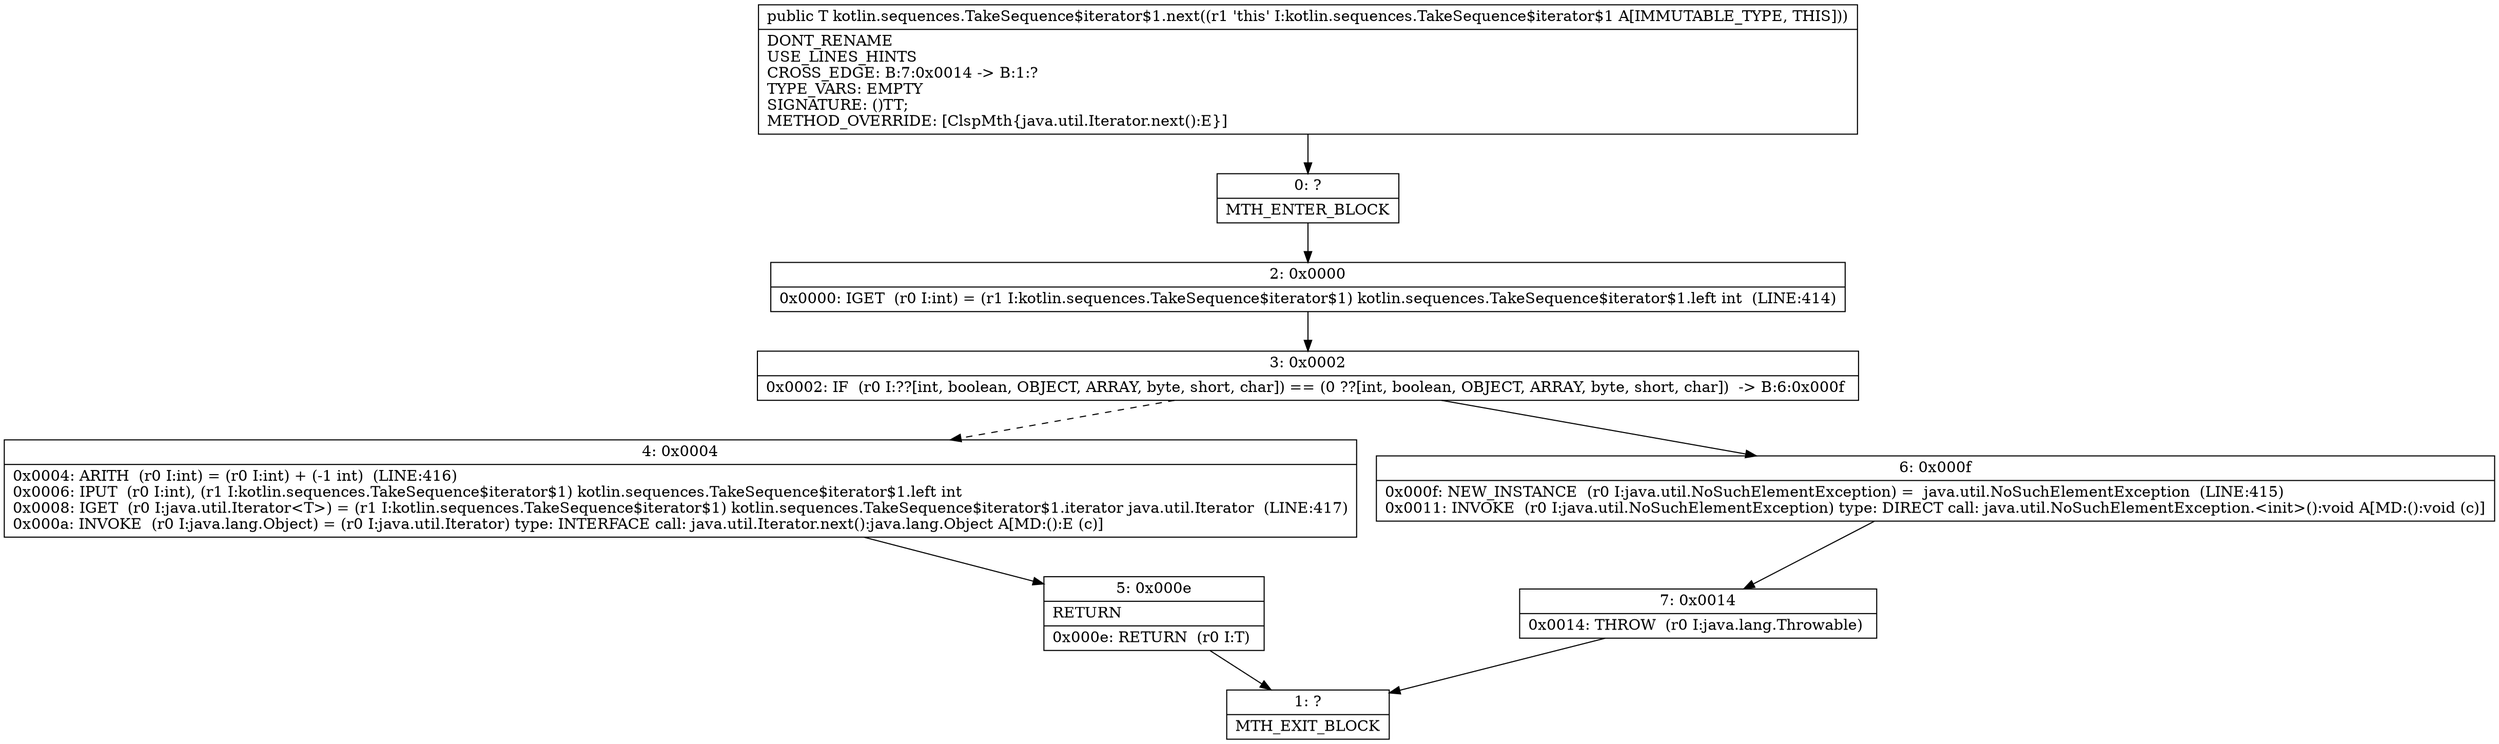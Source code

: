 digraph "CFG forkotlin.sequences.TakeSequence$iterator$1.next()Ljava\/lang\/Object;" {
Node_0 [shape=record,label="{0\:\ ?|MTH_ENTER_BLOCK\l}"];
Node_2 [shape=record,label="{2\:\ 0x0000|0x0000: IGET  (r0 I:int) = (r1 I:kotlin.sequences.TakeSequence$iterator$1) kotlin.sequences.TakeSequence$iterator$1.left int  (LINE:414)\l}"];
Node_3 [shape=record,label="{3\:\ 0x0002|0x0002: IF  (r0 I:??[int, boolean, OBJECT, ARRAY, byte, short, char]) == (0 ??[int, boolean, OBJECT, ARRAY, byte, short, char])  \-\> B:6:0x000f \l}"];
Node_4 [shape=record,label="{4\:\ 0x0004|0x0004: ARITH  (r0 I:int) = (r0 I:int) + (\-1 int)  (LINE:416)\l0x0006: IPUT  (r0 I:int), (r1 I:kotlin.sequences.TakeSequence$iterator$1) kotlin.sequences.TakeSequence$iterator$1.left int \l0x0008: IGET  (r0 I:java.util.Iterator\<T\>) = (r1 I:kotlin.sequences.TakeSequence$iterator$1) kotlin.sequences.TakeSequence$iterator$1.iterator java.util.Iterator  (LINE:417)\l0x000a: INVOKE  (r0 I:java.lang.Object) = (r0 I:java.util.Iterator) type: INTERFACE call: java.util.Iterator.next():java.lang.Object A[MD:():E (c)]\l}"];
Node_5 [shape=record,label="{5\:\ 0x000e|RETURN\l|0x000e: RETURN  (r0 I:T) \l}"];
Node_1 [shape=record,label="{1\:\ ?|MTH_EXIT_BLOCK\l}"];
Node_6 [shape=record,label="{6\:\ 0x000f|0x000f: NEW_INSTANCE  (r0 I:java.util.NoSuchElementException) =  java.util.NoSuchElementException  (LINE:415)\l0x0011: INVOKE  (r0 I:java.util.NoSuchElementException) type: DIRECT call: java.util.NoSuchElementException.\<init\>():void A[MD:():void (c)]\l}"];
Node_7 [shape=record,label="{7\:\ 0x0014|0x0014: THROW  (r0 I:java.lang.Throwable) \l}"];
MethodNode[shape=record,label="{public T kotlin.sequences.TakeSequence$iterator$1.next((r1 'this' I:kotlin.sequences.TakeSequence$iterator$1 A[IMMUTABLE_TYPE, THIS]))  | DONT_RENAME\lUSE_LINES_HINTS\lCROSS_EDGE: B:7:0x0014 \-\> B:1:?\lTYPE_VARS: EMPTY\lSIGNATURE: ()TT;\lMETHOD_OVERRIDE: [ClspMth\{java.util.Iterator.next():E\}]\l}"];
MethodNode -> Node_0;Node_0 -> Node_2;
Node_2 -> Node_3;
Node_3 -> Node_4[style=dashed];
Node_3 -> Node_6;
Node_4 -> Node_5;
Node_5 -> Node_1;
Node_6 -> Node_7;
Node_7 -> Node_1;
}

